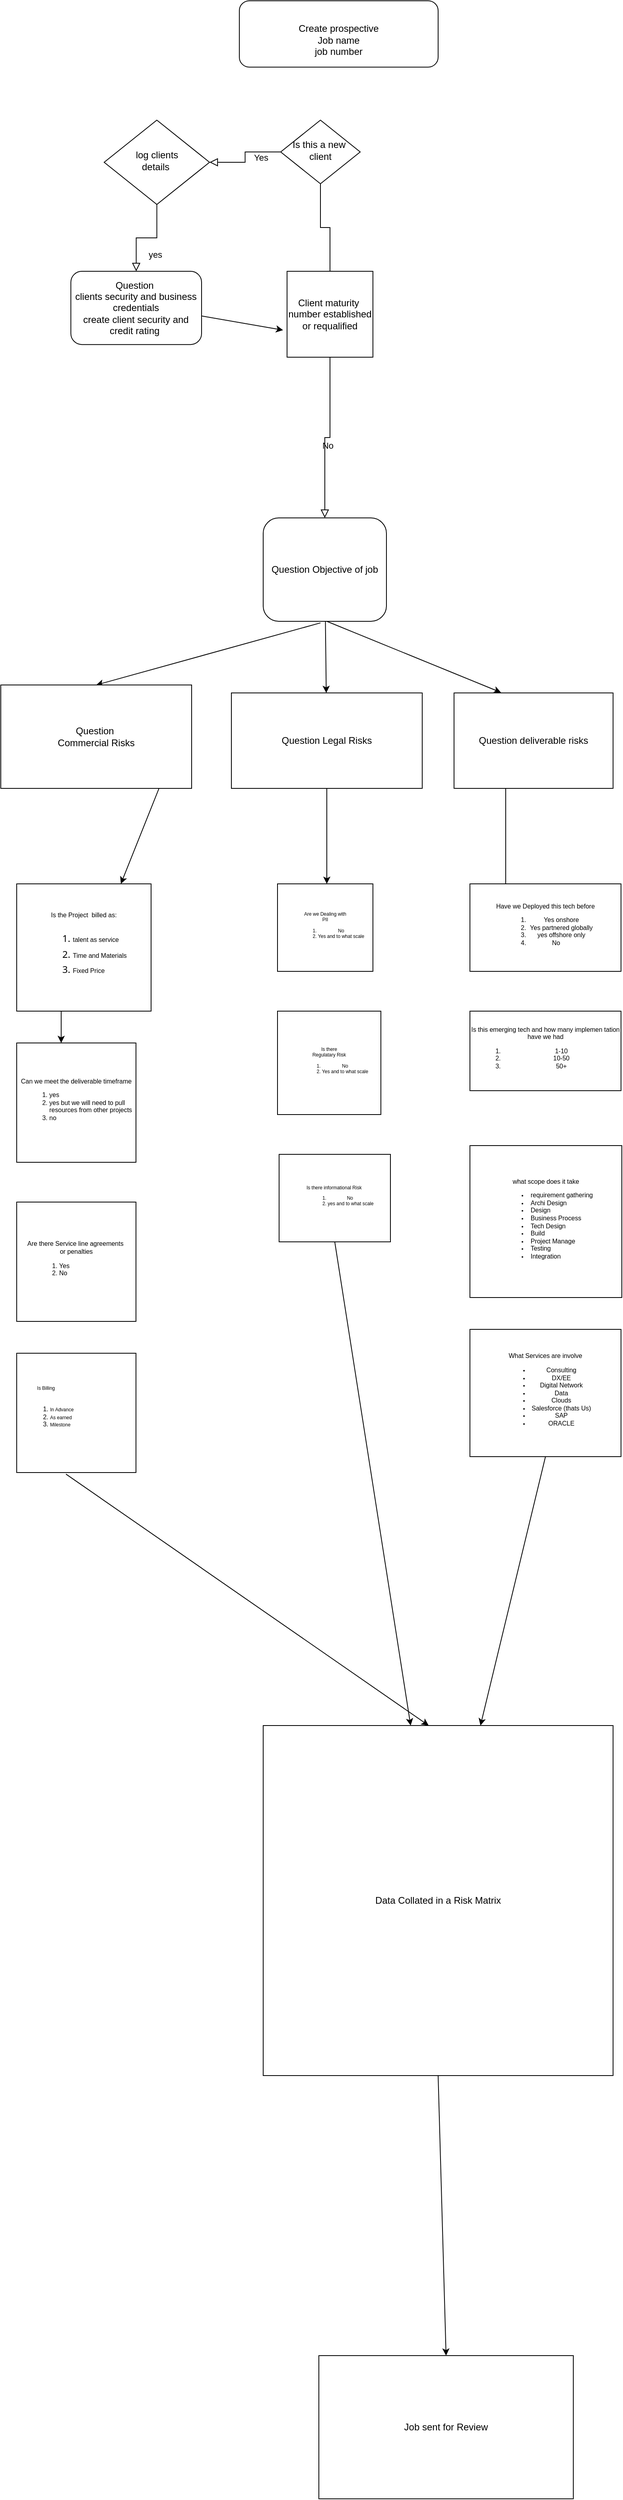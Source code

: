<mxfile version="15.7.3" type="github">
  <diagram id="C5RBs43oDa-KdzZeNtuy" name="Page-1">
    <mxGraphModel dx="868" dy="2047" grid="1" gridSize="10" guides="1" tooltips="1" connect="1" arrows="1" fold="1" page="1" pageScale="1" pageWidth="1169" pageHeight="1654" math="0" shadow="0">
      <root>
        <mxCell id="WIyWlLk6GJQsqaUBKTNV-0" />
        <mxCell id="WIyWlLk6GJQsqaUBKTNV-1" parent="WIyWlLk6GJQsqaUBKTNV-0" />
        <mxCell id="WIyWlLk6GJQsqaUBKTNV-3" value="&lt;br&gt;Create prospective&lt;br&gt;Job name&lt;br&gt;job number" style="rounded=1;whiteSpace=wrap;html=1;fontSize=12;glass=0;strokeWidth=1;shadow=0;" parent="WIyWlLk6GJQsqaUBKTNV-1" vertex="1">
          <mxGeometry x="370" y="-270" width="250" height="83.34" as="geometry" />
        </mxCell>
        <mxCell id="WIyWlLk6GJQsqaUBKTNV-4" value="Yes" style="rounded=0;html=1;jettySize=auto;orthogonalLoop=1;fontSize=11;endArrow=block;endFill=0;endSize=8;strokeWidth=1;shadow=0;labelBackgroundColor=none;edgeStyle=orthogonalEdgeStyle;" parent="WIyWlLk6GJQsqaUBKTNV-1" source="WIyWlLk6GJQsqaUBKTNV-6" target="WIyWlLk6GJQsqaUBKTNV-10" edge="1">
          <mxGeometry y="20" relative="1" as="geometry">
            <mxPoint as="offset" />
          </mxGeometry>
        </mxCell>
        <mxCell id="WIyWlLk6GJQsqaUBKTNV-5" value="No" style="edgeStyle=orthogonalEdgeStyle;rounded=0;html=1;jettySize=auto;orthogonalLoop=1;fontSize=11;endArrow=block;endFill=0;endSize=8;strokeWidth=1;shadow=0;labelBackgroundColor=none;startArrow=none;" parent="WIyWlLk6GJQsqaUBKTNV-1" source="cPw_VPNf6wPY1jQEnryU-47" target="WIyWlLk6GJQsqaUBKTNV-7" edge="1">
          <mxGeometry y="10" relative="1" as="geometry">
            <mxPoint as="offset" />
          </mxGeometry>
        </mxCell>
        <mxCell id="WIyWlLk6GJQsqaUBKTNV-6" value="Is this a new&amp;nbsp;&lt;br&gt;client" style="rhombus;whiteSpace=wrap;html=1;shadow=0;fontFamily=Helvetica;fontSize=12;align=center;strokeWidth=1;spacing=6;spacingTop=-4;" parent="WIyWlLk6GJQsqaUBKTNV-1" vertex="1">
          <mxGeometry x="422" y="-120" width="100" height="80" as="geometry" />
        </mxCell>
        <mxCell id="WIyWlLk6GJQsqaUBKTNV-7" value="Question Objective of job" style="rounded=1;whiteSpace=wrap;html=1;fontSize=12;glass=0;strokeWidth=1;shadow=0;" parent="WIyWlLk6GJQsqaUBKTNV-1" vertex="1">
          <mxGeometry x="400" y="380" width="155" height="130" as="geometry" />
        </mxCell>
        <mxCell id="WIyWlLk6GJQsqaUBKTNV-8" value="yes" style="rounded=0;html=1;jettySize=auto;orthogonalLoop=1;fontSize=11;endArrow=block;endFill=0;endSize=8;strokeWidth=1;shadow=0;labelBackgroundColor=none;edgeStyle=orthogonalEdgeStyle;" parent="WIyWlLk6GJQsqaUBKTNV-1" source="WIyWlLk6GJQsqaUBKTNV-10" target="WIyWlLk6GJQsqaUBKTNV-11" edge="1">
          <mxGeometry x="0.622" y="24" relative="1" as="geometry">
            <mxPoint as="offset" />
          </mxGeometry>
        </mxCell>
        <mxCell id="WIyWlLk6GJQsqaUBKTNV-10" value="log clients&lt;br&gt;details&amp;nbsp;" style="rhombus;whiteSpace=wrap;html=1;shadow=0;fontFamily=Helvetica;fontSize=12;align=center;strokeWidth=1;spacing=6;spacingTop=-4;" parent="WIyWlLk6GJQsqaUBKTNV-1" vertex="1">
          <mxGeometry x="200" y="-120" width="132.5" height="106" as="geometry" />
        </mxCell>
        <mxCell id="WIyWlLk6GJQsqaUBKTNV-11" value="Question&amp;nbsp;&lt;br&gt;clients security and business credentials&lt;br&gt;create client security and credit rating&amp;nbsp;" style="rounded=1;whiteSpace=wrap;html=1;fontSize=12;glass=0;strokeWidth=1;shadow=0;" parent="WIyWlLk6GJQsqaUBKTNV-1" vertex="1">
          <mxGeometry x="158.12" y="70.0" width="164.38" height="92.08" as="geometry" />
        </mxCell>
        <mxCell id="cPw_VPNf6wPY1jQEnryU-5" value="" style="endArrow=classic;html=1;rounded=0;exitX=0.998;exitY=0.609;exitDx=0;exitDy=0;exitPerimeter=0;entryX=-0.046;entryY=0.685;entryDx=0;entryDy=0;entryPerimeter=0;" edge="1" parent="WIyWlLk6GJQsqaUBKTNV-1" source="WIyWlLk6GJQsqaUBKTNV-11" target="cPw_VPNf6wPY1jQEnryU-47">
          <mxGeometry width="50" height="50" relative="1" as="geometry">
            <mxPoint x="310" y="480" as="sourcePoint" />
            <mxPoint x="410" y="220" as="targetPoint" />
          </mxGeometry>
        </mxCell>
        <mxCell id="cPw_VPNf6wPY1jQEnryU-7" value="" style="endArrow=classic;html=1;rounded=0;entryX=0.5;entryY=0;entryDx=0;entryDy=0;exitX=0.465;exitY=1.015;exitDx=0;exitDy=0;exitPerimeter=0;" edge="1" parent="WIyWlLk6GJQsqaUBKTNV-1" source="WIyWlLk6GJQsqaUBKTNV-7" target="cPw_VPNf6wPY1jQEnryU-15">
          <mxGeometry width="50" height="50" relative="1" as="geometry">
            <mxPoint x="450" y="570" as="sourcePoint" />
            <mxPoint x="150.9" y="596.88" as="targetPoint" />
          </mxGeometry>
        </mxCell>
        <mxCell id="cPw_VPNf6wPY1jQEnryU-11" style="edgeStyle=orthogonalEdgeStyle;rounded=0;orthogonalLoop=1;jettySize=auto;html=1;" edge="1" parent="WIyWlLk6GJQsqaUBKTNV-1">
          <mxGeometry relative="1" as="geometry">
            <mxPoint x="502.5" y="950" as="targetPoint" />
            <mxPoint x="502.5" y="920" as="sourcePoint" />
          </mxGeometry>
        </mxCell>
        <mxCell id="cPw_VPNf6wPY1jQEnryU-12" value="Question Legal Risks" style="rounded=0;whiteSpace=wrap;html=1;" vertex="1" parent="WIyWlLk6GJQsqaUBKTNV-1">
          <mxGeometry x="360" y="600" width="240" height="120" as="geometry" />
        </mxCell>
        <mxCell id="cPw_VPNf6wPY1jQEnryU-14" value="Question deliverable risks" style="rounded=0;whiteSpace=wrap;html=1;" vertex="1" parent="WIyWlLk6GJQsqaUBKTNV-1">
          <mxGeometry x="640" y="600" width="200" height="120" as="geometry" />
        </mxCell>
        <mxCell id="cPw_VPNf6wPY1jQEnryU-15" value="Question&amp;nbsp;&lt;br&gt;Commercial Risks" style="rounded=0;whiteSpace=wrap;html=1;" vertex="1" parent="WIyWlLk6GJQsqaUBKTNV-1">
          <mxGeometry x="70" y="590" width="240" height="130" as="geometry" />
        </mxCell>
        <mxCell id="cPw_VPNf6wPY1jQEnryU-17" value="" style="endArrow=classic;html=1;rounded=0;" edge="1" parent="WIyWlLk6GJQsqaUBKTNV-1" source="WIyWlLk6GJQsqaUBKTNV-7" target="cPw_VPNf6wPY1jQEnryU-12">
          <mxGeometry width="50" height="50" relative="1" as="geometry">
            <mxPoint x="460" y="560" as="sourcePoint" />
            <mxPoint x="510" y="510" as="targetPoint" />
          </mxGeometry>
        </mxCell>
        <mxCell id="cPw_VPNf6wPY1jQEnryU-18" value="" style="endArrow=classic;html=1;rounded=0;entryX=0.295;entryY=-0.005;entryDx=0;entryDy=0;entryPerimeter=0;" edge="1" parent="WIyWlLk6GJQsqaUBKTNV-1" target="cPw_VPNf6wPY1jQEnryU-14">
          <mxGeometry width="50" height="50" relative="1" as="geometry">
            <mxPoint x="480" y="510" as="sourcePoint" />
            <mxPoint x="700" y="540" as="targetPoint" />
          </mxGeometry>
        </mxCell>
        <mxCell id="cPw_VPNf6wPY1jQEnryU-19" value="Data Collated in a Risk Matrix" style="whiteSpace=wrap;html=1;aspect=fixed;" vertex="1" parent="WIyWlLk6GJQsqaUBKTNV-1">
          <mxGeometry x="400" y="1898" width="440" height="440" as="geometry" />
        </mxCell>
        <mxCell id="cPw_VPNf6wPY1jQEnryU-20" value="" style="endArrow=classic;html=1;rounded=0;exitX=0.829;exitY=1;exitDx=0;exitDy=0;exitPerimeter=0;" edge="1" parent="WIyWlLk6GJQsqaUBKTNV-1" source="cPw_VPNf6wPY1jQEnryU-15">
          <mxGeometry width="50" height="50" relative="1" as="geometry">
            <mxPoint x="260" y="1120" as="sourcePoint" />
            <mxPoint x="221" y="840" as="targetPoint" />
          </mxGeometry>
        </mxCell>
        <mxCell id="cPw_VPNf6wPY1jQEnryU-21" value="" style="endArrow=classic;html=1;rounded=0;" edge="1" parent="WIyWlLk6GJQsqaUBKTNV-1" source="cPw_VPNf6wPY1jQEnryU-12">
          <mxGeometry width="50" height="50" relative="1" as="geometry">
            <mxPoint x="470" y="1090" as="sourcePoint" />
            <mxPoint x="480" y="840" as="targetPoint" />
          </mxGeometry>
        </mxCell>
        <mxCell id="cPw_VPNf6wPY1jQEnryU-23" value="" style="endArrow=classic;html=1;rounded=0;exitX=0.325;exitY=1;exitDx=0;exitDy=0;exitPerimeter=0;" edge="1" parent="WIyWlLk6GJQsqaUBKTNV-1" source="cPw_VPNf6wPY1jQEnryU-14">
          <mxGeometry width="50" height="50" relative="1" as="geometry">
            <mxPoint x="600" y="1110" as="sourcePoint" />
            <mxPoint x="705" y="850" as="targetPoint" />
          </mxGeometry>
        </mxCell>
        <mxCell id="cPw_VPNf6wPY1jQEnryU-24" value="Job sent for Review" style="rounded=0;whiteSpace=wrap;html=1;" vertex="1" parent="WIyWlLk6GJQsqaUBKTNV-1">
          <mxGeometry x="470" y="2690" width="320" height="180" as="geometry" />
        </mxCell>
        <mxCell id="cPw_VPNf6wPY1jQEnryU-25" value="" style="endArrow=classic;html=1;rounded=0;entryX=0.5;entryY=0;entryDx=0;entryDy=0;exitX=0.5;exitY=1;exitDx=0;exitDy=0;" edge="1" parent="WIyWlLk6GJQsqaUBKTNV-1" source="cPw_VPNf6wPY1jQEnryU-19" target="cPw_VPNf6wPY1jQEnryU-24">
          <mxGeometry width="50" height="50" relative="1" as="geometry">
            <mxPoint x="510" y="1670" as="sourcePoint" />
            <mxPoint x="560" y="1620" as="targetPoint" />
          </mxGeometry>
        </mxCell>
        <mxCell id="cPw_VPNf6wPY1jQEnryU-29" value="&lt;div class=&quot;OutlineElement Ltr  BCX0 SCXW264903473&quot; style=&quot;margin: 0px ; padding: 0px ; overflow: visible ; cursor: text ; clear: both ; position: relative ; direction: ltr ; font-family: &amp;#34;segoe ui&amp;#34; , &amp;#34;segoe ui web&amp;#34; , &amp;#34;arial&amp;#34; , &amp;#34;verdana&amp;#34; , sans-serif ; background-color: rgb(255 , 255 , 255)&quot;&gt;&lt;p class=&quot;Paragraph SCXW264903473 BCX0&quot; style=&quot;margin: 0px ; padding: 0px ; overflow-wrap: break-word ; vertical-align: baseline ; background-color: transparent&quot;&gt;&lt;font style=&quot;font-size: 8px&quot;&gt;&lt;span lang=&quot;EN-AU&quot; class=&quot;TextRun SCXW264903473 BCX0&quot; style=&quot;margin: 0px ; padding: 0px ; line-height: 19.425px ; font-family: &amp;#34;calibri&amp;#34; , &amp;#34;calibri_embeddedfont&amp;#34; , &amp;#34;calibri_msfontservice&amp;#34; , sans-serif&quot;&gt;Is the Project&amp;nbsp; billed as:&lt;/span&gt;&lt;/font&gt;&lt;/p&gt;&lt;p class=&quot;Paragraph SCXW264903473 BCX0&quot; style=&quot;margin: 0px ; padding: 0px ; overflow-wrap: break-word ; vertical-align: baseline ; background-color: transparent&quot;&gt;&lt;ol&gt;&lt;li style=&quot;text-align: left&quot;&gt;&lt;font style=&quot;font-size: 8px&quot;&gt;&lt;span lang=&quot;EN-AU&quot; class=&quot;TextRun SCXW264903473 BCX0&quot; style=&quot;margin: 0px ; padding: 0px ; line-height: 19.425px ; font-family: &amp;#34;calibri&amp;#34; , &amp;#34;calibri_embeddedfont&amp;#34; , &amp;#34;calibri_msfontservice&amp;#34; , sans-serif&quot;&gt;talent as service&lt;/span&gt;&lt;/font&gt;&lt;/li&gt;&lt;li style=&quot;text-align: left&quot;&gt;&lt;font style=&quot;font-size: 8px&quot;&gt;&lt;span lang=&quot;EN-AU&quot; class=&quot;TextRun SCXW264903473 BCX0&quot; style=&quot;margin: 0px ; padding: 0px ; line-height: 19.425px ; font-family: &amp;#34;calibri&amp;#34; , &amp;#34;calibri_embeddedfont&amp;#34; , &amp;#34;calibri_msfontservice&amp;#34; , sans-serif&quot;&gt;Time and Materials&lt;/span&gt;&lt;/font&gt;&lt;/li&gt;&lt;li style=&quot;text-align: left&quot;&gt;&lt;font style=&quot;font-size: 8px&quot;&gt;&lt;span lang=&quot;EN-AU&quot; class=&quot;TextRun SCXW264903473 BCX0&quot; style=&quot;margin: 0px ; padding: 0px ; line-height: 19.425px ; font-family: &amp;#34;calibri&amp;#34; , &amp;#34;calibri_embeddedfont&amp;#34; , &amp;#34;calibri_msfontservice&amp;#34; , sans-serif&quot;&gt;Fixed Price&lt;/span&gt;&lt;/font&gt;&lt;/li&gt;&lt;/ol&gt;&lt;/p&gt;&lt;/div&gt;" style="rounded=0;whiteSpace=wrap;html=1;align=center;" vertex="1" parent="WIyWlLk6GJQsqaUBKTNV-1">
          <mxGeometry x="90" y="840" width="169" height="160" as="geometry" />
        </mxCell>
        <mxCell id="cPw_VPNf6wPY1jQEnryU-30" value="Can we meet the deliverable timeframe&lt;br&gt;&lt;ol&gt;&lt;li style=&quot;text-align: left&quot;&gt;yes&amp;nbsp;&lt;/li&gt;&lt;li style=&quot;text-align: left&quot;&gt;yes but we will need to pull resources from other projects&lt;/li&gt;&lt;li style=&quot;text-align: left&quot;&gt;no&lt;/li&gt;&lt;/ol&gt;" style="whiteSpace=wrap;html=1;aspect=fixed;fontSize=8;align=center;" vertex="1" parent="WIyWlLk6GJQsqaUBKTNV-1">
          <mxGeometry x="90" y="1040" width="150" height="150" as="geometry" />
        </mxCell>
        <mxCell id="cPw_VPNf6wPY1jQEnryU-31" value="" style="endArrow=classic;html=1;rounded=0;fontSize=8;exitX=0.331;exitY=0.997;exitDx=0;exitDy=0;exitPerimeter=0;entryX=0.373;entryY=0;entryDx=0;entryDy=0;entryPerimeter=0;" edge="1" parent="WIyWlLk6GJQsqaUBKTNV-1" source="cPw_VPNf6wPY1jQEnryU-29" target="cPw_VPNf6wPY1jQEnryU-30">
          <mxGeometry width="50" height="50" relative="1" as="geometry">
            <mxPoint x="140" y="1050" as="sourcePoint" />
            <mxPoint x="190" y="1000" as="targetPoint" />
          </mxGeometry>
        </mxCell>
        <mxCell id="cPw_VPNf6wPY1jQEnryU-32" value="Are there Service line agreements&amp;nbsp;&lt;br&gt;or penalties&lt;br&gt;&lt;div style=&quot;text-align: left&quot;&gt;&lt;ol&gt;&lt;li&gt;&lt;span style=&quot;font-size: 8px&quot;&gt;Yes&amp;nbsp;&lt;/span&gt;&lt;/li&gt;&lt;li&gt;No&lt;/li&gt;&lt;/ol&gt;&lt;/div&gt;" style="whiteSpace=wrap;html=1;aspect=fixed;fontSize=8;align=center;" vertex="1" parent="WIyWlLk6GJQsqaUBKTNV-1">
          <mxGeometry x="90" y="1240" width="150" height="150" as="geometry" />
        </mxCell>
        <mxCell id="cPw_VPNf6wPY1jQEnryU-33" value="&lt;div style=&quot;text-align: center&quot;&gt;&lt;span&gt;&lt;font style=&quot;font-size: 6px&quot;&gt;Is Billing&lt;/font&gt;&lt;/span&gt;&lt;/div&gt;&lt;font style=&quot;font-size: 8px&quot;&gt;&lt;br&gt;&lt;/font&gt;&lt;ol&gt;&lt;li&gt;&lt;font style=&quot;font-size: 6px&quot;&gt;In Advance&lt;/font&gt;&lt;/li&gt;&lt;li&gt;&lt;font style=&quot;font-size: 6px&quot;&gt;As earned&lt;/font&gt;&lt;/li&gt;&lt;li&gt;&lt;font style=&quot;font-size: 6px&quot;&gt;Milestone&amp;nbsp;&lt;br&gt;&lt;br&gt;&lt;/font&gt;&lt;/li&gt;&lt;/ol&gt;" style="whiteSpace=wrap;html=1;aspect=fixed;fontSize=8;align=left;" vertex="1" parent="WIyWlLk6GJQsqaUBKTNV-1">
          <mxGeometry x="90" y="1430" width="150" height="150" as="geometry" />
        </mxCell>
        <mxCell id="cPw_VPNf6wPY1jQEnryU-34" value="Are we Dealing with&lt;br&gt;PII&lt;br&gt;&lt;ol&gt;&lt;li&gt;No&lt;/li&gt;&lt;li&gt;Yes and to what scale&lt;/li&gt;&lt;/ol&gt;" style="rounded=0;whiteSpace=wrap;html=1;fontSize=6;align=center;" vertex="1" parent="WIyWlLk6GJQsqaUBKTNV-1">
          <mxGeometry x="418" y="840" width="120" height="110" as="geometry" />
        </mxCell>
        <mxCell id="cPw_VPNf6wPY1jQEnryU-35" value="Is there&lt;br&gt;Regulatary Risk&lt;br&gt;&lt;ol&gt;&lt;li&gt;No&lt;/li&gt;&lt;li&gt;Yes and to what scale&lt;/li&gt;&lt;/ol&gt;" style="whiteSpace=wrap;html=1;aspect=fixed;fontSize=6;align=center;" vertex="1" parent="WIyWlLk6GJQsqaUBKTNV-1">
          <mxGeometry x="418" y="1000" width="130" height="130" as="geometry" />
        </mxCell>
        <mxCell id="cPw_VPNf6wPY1jQEnryU-36" value="Is there informational Risk&amp;nbsp;&lt;br&gt;&lt;ol&gt;&lt;li&gt;No&amp;nbsp;&lt;/li&gt;&lt;li&gt;yes and to what scale&lt;/li&gt;&lt;/ol&gt;" style="rounded=0;whiteSpace=wrap;html=1;fontSize=6;align=center;" vertex="1" parent="WIyWlLk6GJQsqaUBKTNV-1">
          <mxGeometry x="420" y="1180" width="140" height="110" as="geometry" />
        </mxCell>
        <mxCell id="cPw_VPNf6wPY1jQEnryU-38" value="&lt;font style=&quot;font-size: 8px&quot;&gt;Have we Deployed this tech before&lt;br&gt;&lt;ol&gt;&lt;li&gt;&lt;font style=&quot;font-size: 8px&quot;&gt;Yes onshore&lt;/font&gt;&lt;/li&gt;&lt;li&gt;&lt;font style=&quot;font-size: 8px&quot;&gt;Yes partnered globally&lt;/font&gt;&lt;/li&gt;&lt;li&gt;&lt;font style=&quot;font-size: 8px&quot;&gt;yes offshore only&lt;/font&gt;&lt;/li&gt;&lt;li&gt;&lt;font style=&quot;font-size: 8px&quot;&gt;No&amp;nbsp; &amp;nbsp; &amp;nbsp;&amp;nbsp;&lt;/font&gt;&lt;/li&gt;&lt;/ol&gt;&lt;/font&gt;" style="rounded=0;whiteSpace=wrap;html=1;fontSize=6;align=center;" vertex="1" parent="WIyWlLk6GJQsqaUBKTNV-1">
          <mxGeometry x="660" y="840" width="190" height="110" as="geometry" />
        </mxCell>
        <mxCell id="cPw_VPNf6wPY1jQEnryU-39" value="Is this emerging tech and how many implemen tation have we had&lt;br&gt;&lt;ol&gt;&lt;li&gt;1-10&lt;/li&gt;&lt;li&gt;10-50&lt;/li&gt;&lt;li&gt;50+&lt;/li&gt;&lt;/ol&gt;" style="rounded=0;whiteSpace=wrap;html=1;fontSize=8;align=center;" vertex="1" parent="WIyWlLk6GJQsqaUBKTNV-1">
          <mxGeometry x="660" y="1000" width="190" height="100" as="geometry" />
        </mxCell>
        <mxCell id="cPw_VPNf6wPY1jQEnryU-40" value="what scope does it take&lt;br&gt;&lt;ul&gt;&lt;li style=&quot;text-align: left&quot;&gt;requirement gathering&lt;/li&gt;&lt;li style=&quot;text-align: left&quot;&gt;Archi Design&lt;/li&gt;&lt;li style=&quot;text-align: left&quot;&gt;Design&lt;/li&gt;&lt;li style=&quot;text-align: left&quot;&gt;Business Process&lt;/li&gt;&lt;li style=&quot;text-align: left&quot;&gt;Tech Design&lt;/li&gt;&lt;li style=&quot;text-align: left&quot;&gt;Build&lt;/li&gt;&lt;li style=&quot;text-align: left&quot;&gt;Project Manage&lt;/li&gt;&lt;li style=&quot;text-align: left&quot;&gt;Testing&lt;/li&gt;&lt;li style=&quot;text-align: left&quot;&gt;Integration&lt;/li&gt;&lt;/ul&gt;" style="whiteSpace=wrap;html=1;aspect=fixed;fontSize=8;align=center;" vertex="1" parent="WIyWlLk6GJQsqaUBKTNV-1">
          <mxGeometry x="660" y="1169" width="191" height="191" as="geometry" />
        </mxCell>
        <mxCell id="cPw_VPNf6wPY1jQEnryU-41" value="What Services are involve&lt;br&gt;&lt;ul&gt;&lt;li&gt;Consulting&lt;/li&gt;&lt;li&gt;DX/EE&lt;/li&gt;&lt;li&gt;Digital Network&lt;/li&gt;&lt;li&gt;Data&lt;/li&gt;&lt;li&gt;Clouds&lt;/li&gt;&lt;li&gt;Salesforce (thats Us)&lt;/li&gt;&lt;li&gt;SAP&lt;/li&gt;&lt;li&gt;ORACLE&lt;/li&gt;&lt;/ul&gt;" style="rounded=0;whiteSpace=wrap;html=1;fontSize=8;align=center;" vertex="1" parent="WIyWlLk6GJQsqaUBKTNV-1">
          <mxGeometry x="660" y="1400" width="190" height="160" as="geometry" />
        </mxCell>
        <mxCell id="cPw_VPNf6wPY1jQEnryU-43" value="" style="endArrow=classic;html=1;rounded=0;fontSize=8;exitX=0.5;exitY=1;exitDx=0;exitDy=0;" edge="1" parent="WIyWlLk6GJQsqaUBKTNV-1" source="cPw_VPNf6wPY1jQEnryU-41" target="cPw_VPNf6wPY1jQEnryU-19">
          <mxGeometry width="50" height="50" relative="1" as="geometry">
            <mxPoint x="830" y="1650" as="sourcePoint" />
            <mxPoint x="1120" y="1290" as="targetPoint" />
          </mxGeometry>
        </mxCell>
        <mxCell id="cPw_VPNf6wPY1jQEnryU-45" value="" style="endArrow=classic;html=1;rounded=0;fontSize=8;exitX=0.5;exitY=1;exitDx=0;exitDy=0;" edge="1" parent="WIyWlLk6GJQsqaUBKTNV-1" source="cPw_VPNf6wPY1jQEnryU-36" target="cPw_VPNf6wPY1jQEnryU-19">
          <mxGeometry width="50" height="50" relative="1" as="geometry">
            <mxPoint x="440" y="1410" as="sourcePoint" />
            <mxPoint x="530" y="1810" as="targetPoint" />
          </mxGeometry>
        </mxCell>
        <mxCell id="cPw_VPNf6wPY1jQEnryU-46" value="" style="endArrow=classic;html=1;rounded=0;fontSize=8;entryX=0.473;entryY=0;entryDx=0;entryDy=0;entryPerimeter=0;exitX=0.413;exitY=1.013;exitDx=0;exitDy=0;exitPerimeter=0;" edge="1" parent="WIyWlLk6GJQsqaUBKTNV-1" source="cPw_VPNf6wPY1jQEnryU-33" target="cPw_VPNf6wPY1jQEnryU-19">
          <mxGeometry width="50" height="50" relative="1" as="geometry">
            <mxPoint x="120" y="1770" as="sourcePoint" />
            <mxPoint x="170" y="1720" as="targetPoint" />
          </mxGeometry>
        </mxCell>
        <mxCell id="cPw_VPNf6wPY1jQEnryU-47" value="Client maturity&amp;nbsp;&lt;br&gt;number established&lt;br&gt;or requalified" style="whiteSpace=wrap;html=1;aspect=fixed;" vertex="1" parent="WIyWlLk6GJQsqaUBKTNV-1">
          <mxGeometry x="430" y="70.0" width="108" height="108" as="geometry" />
        </mxCell>
        <mxCell id="cPw_VPNf6wPY1jQEnryU-48" value="" style="edgeStyle=orthogonalEdgeStyle;rounded=0;html=1;jettySize=auto;orthogonalLoop=1;fontSize=11;endArrow=none;endFill=0;endSize=8;strokeWidth=1;shadow=0;labelBackgroundColor=none;" edge="1" parent="WIyWlLk6GJQsqaUBKTNV-1" source="WIyWlLk6GJQsqaUBKTNV-6" target="cPw_VPNf6wPY1jQEnryU-47">
          <mxGeometry y="10" relative="1" as="geometry">
            <mxPoint as="offset" />
            <mxPoint x="455" y="100" as="sourcePoint" />
            <mxPoint x="477.5" y="380" as="targetPoint" />
          </mxGeometry>
        </mxCell>
      </root>
    </mxGraphModel>
  </diagram>
</mxfile>
